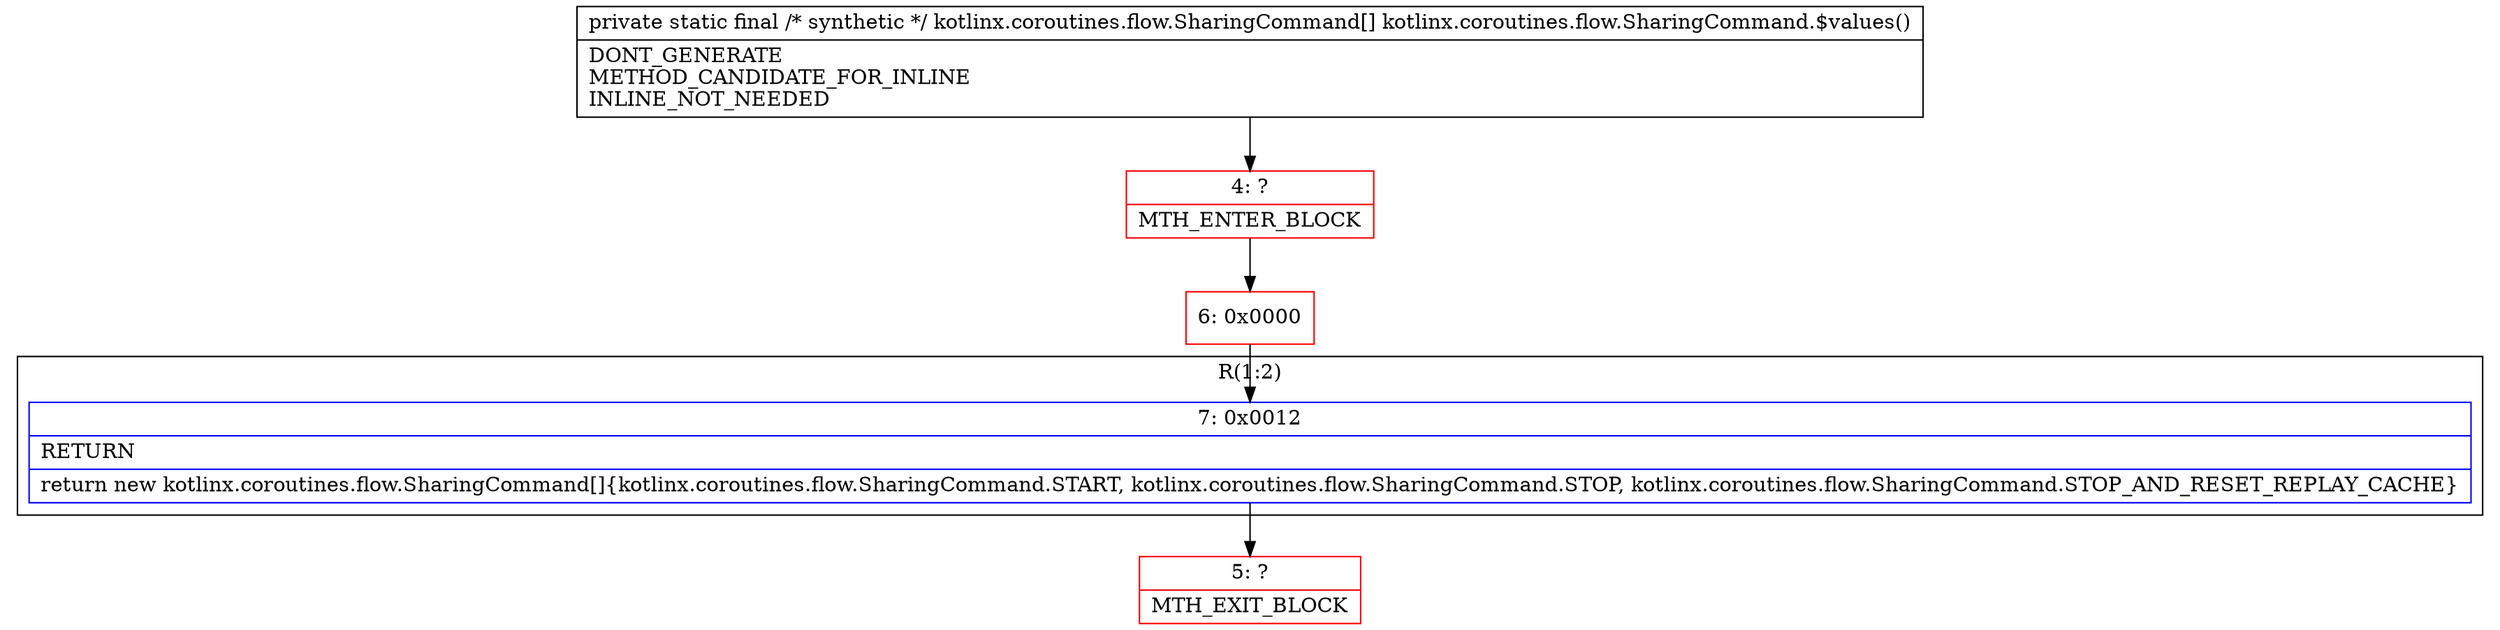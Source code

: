 digraph "CFG forkotlinx.coroutines.flow.SharingCommand.$values()[Lkotlinx\/coroutines\/flow\/SharingCommand;" {
subgraph cluster_Region_459033149 {
label = "R(1:2)";
node [shape=record,color=blue];
Node_7 [shape=record,label="{7\:\ 0x0012|RETURN\l|return new kotlinx.coroutines.flow.SharingCommand[]\{kotlinx.coroutines.flow.SharingCommand.START, kotlinx.coroutines.flow.SharingCommand.STOP, kotlinx.coroutines.flow.SharingCommand.STOP_AND_RESET_REPLAY_CACHE\}\l}"];
}
Node_4 [shape=record,color=red,label="{4\:\ ?|MTH_ENTER_BLOCK\l}"];
Node_6 [shape=record,color=red,label="{6\:\ 0x0000}"];
Node_5 [shape=record,color=red,label="{5\:\ ?|MTH_EXIT_BLOCK\l}"];
MethodNode[shape=record,label="{private static final \/* synthetic *\/ kotlinx.coroutines.flow.SharingCommand[] kotlinx.coroutines.flow.SharingCommand.$values()  | DONT_GENERATE\lMETHOD_CANDIDATE_FOR_INLINE\lINLINE_NOT_NEEDED\l}"];
MethodNode -> Node_4;Node_7 -> Node_5;
Node_4 -> Node_6;
Node_6 -> Node_7;
}

